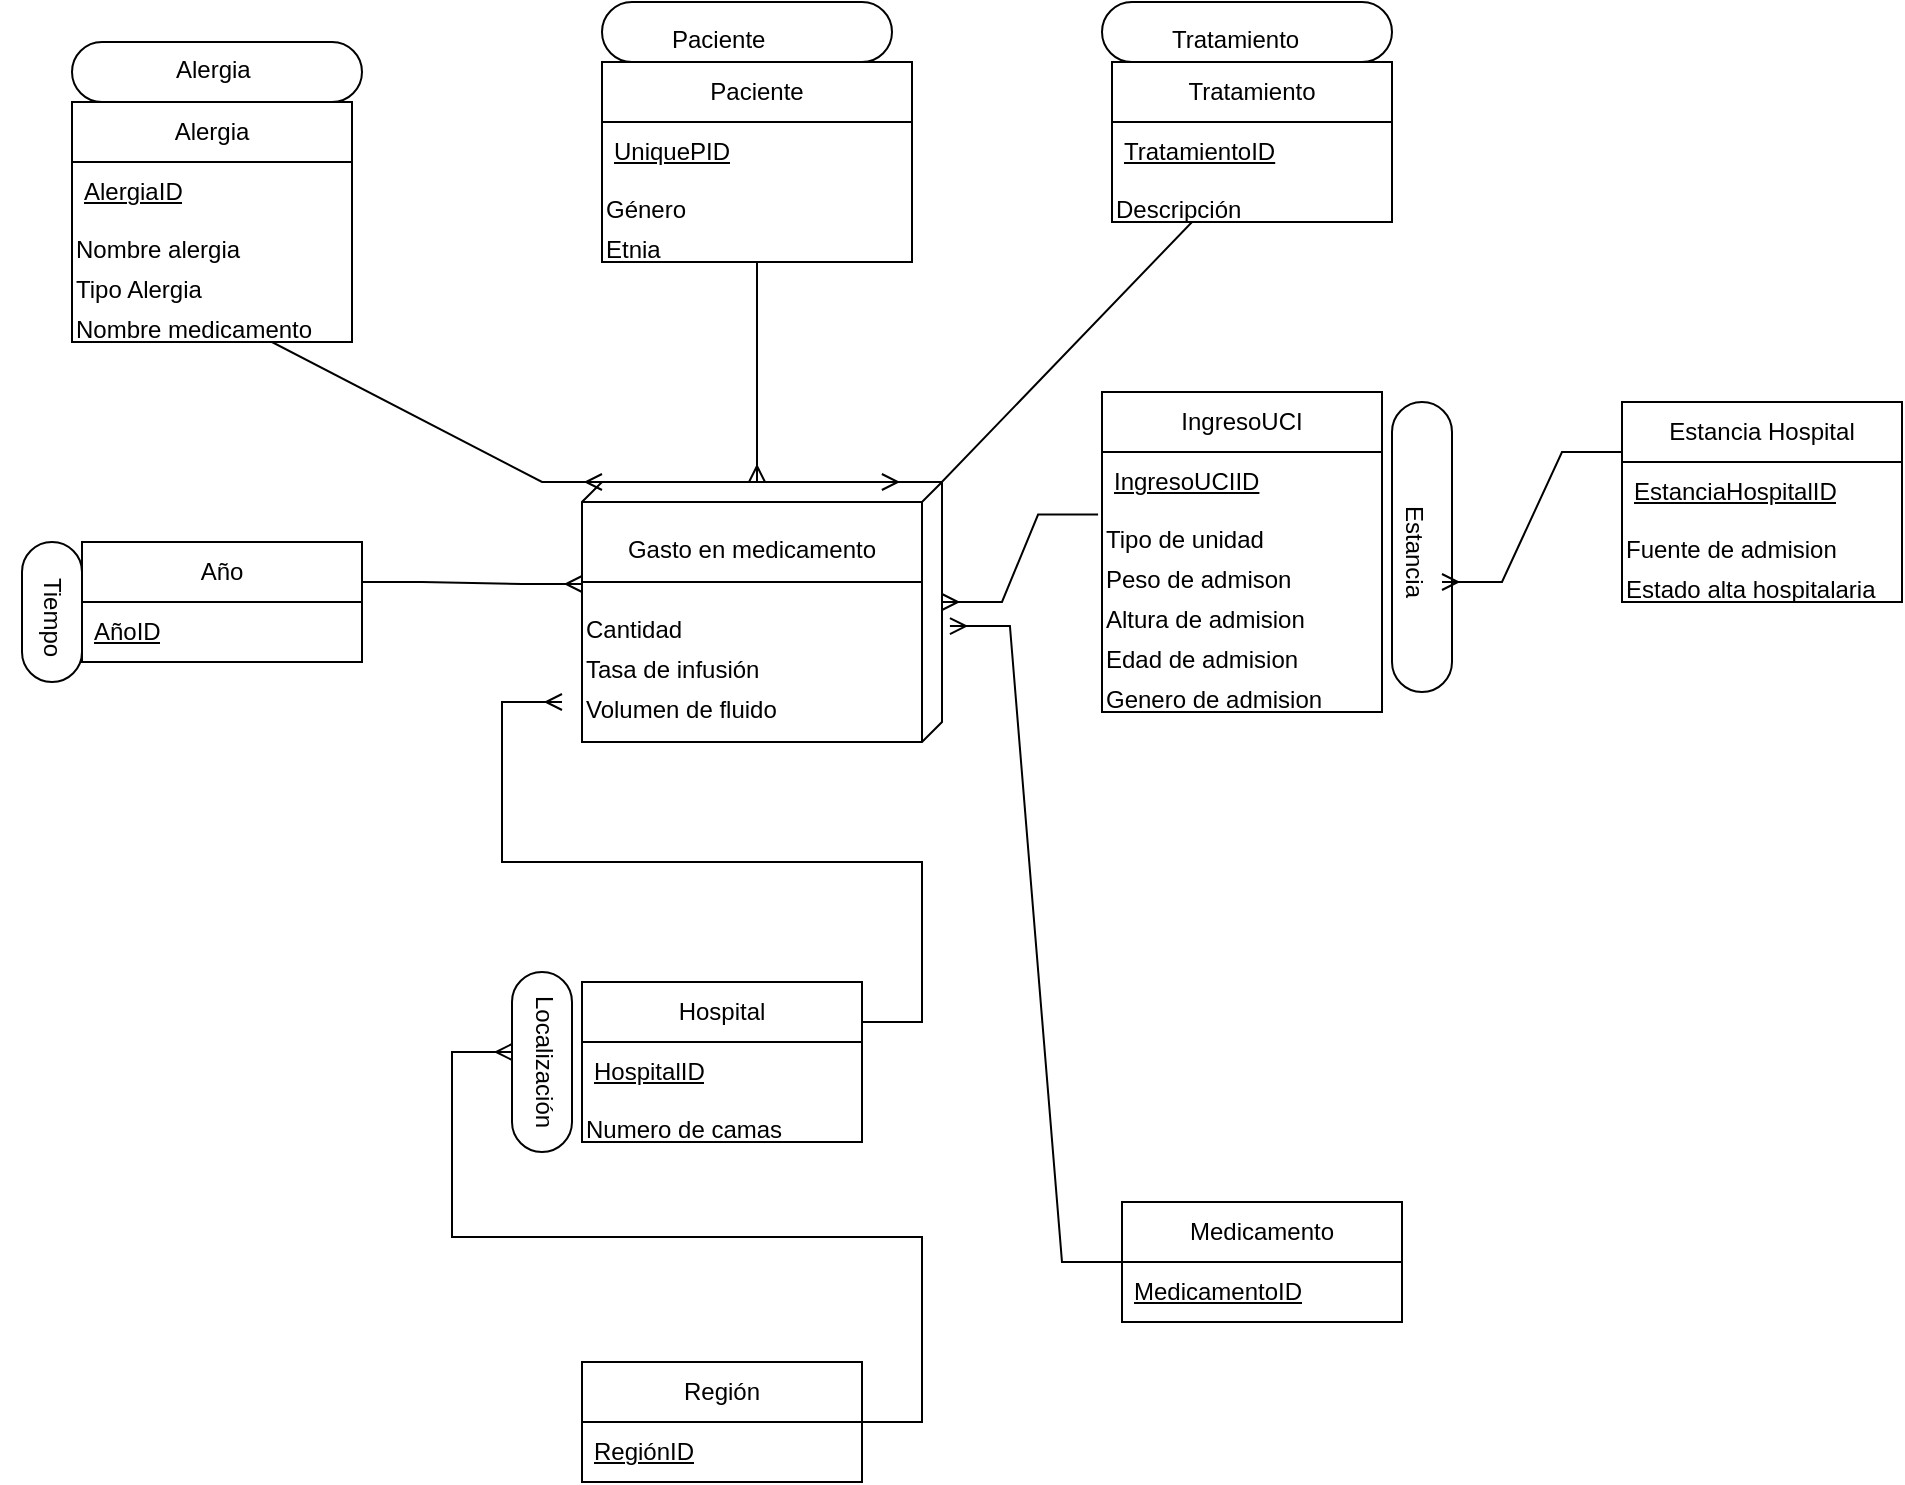 <mxfile version="24.8.4">
  <diagram name="Página-1" id="6Y7BRsBwV7AE-Fat2NN-">
    <mxGraphModel dx="1050" dy="561" grid="1" gridSize="10" guides="1" tooltips="1" connect="1" arrows="1" fold="1" page="1" pageScale="1" pageWidth="827" pageHeight="1169" math="0" shadow="0">
      <root>
        <mxCell id="0" />
        <mxCell id="1" parent="0" />
        <mxCell id="0rnSWCQlwUZsOfia6lN0-42" value="" style="rounded=1;whiteSpace=wrap;html=1;arcSize=50;rotation=90;verticalAlign=bottom;" parent="1" vertex="1">
          <mxGeometry x="667.5" y="347.5" width="145" height="30" as="geometry" />
        </mxCell>
        <mxCell id="0rnSWCQlwUZsOfia6lN0-1" value="Año" style="swimlane;fontStyle=0;childLayout=stackLayout;horizontal=1;startSize=30;horizontalStack=0;resizeParent=1;resizeParentMax=0;resizeLast=0;collapsible=1;marginBottom=0;whiteSpace=wrap;html=1;" parent="1" vertex="1">
          <mxGeometry x="70" y="360" width="140" height="60" as="geometry" />
        </mxCell>
        <mxCell id="0rnSWCQlwUZsOfia6lN0-2" value="&lt;u&gt;AñoID&lt;/u&gt;" style="text;strokeColor=none;fillColor=none;align=left;verticalAlign=middle;spacingLeft=4;spacingRight=4;overflow=hidden;points=[[0,0.5],[1,0.5]];portConstraint=eastwest;rotatable=0;whiteSpace=wrap;html=1;" parent="0rnSWCQlwUZsOfia6lN0-1" vertex="1">
          <mxGeometry y="30" width="140" height="30" as="geometry" />
        </mxCell>
        <mxCell id="0rnSWCQlwUZsOfia6lN0-5" value="" style="verticalAlign=top;align=left;spacingTop=8;spacingLeft=2;spacingRight=12;shape=cube;size=10;direction=south;fontStyle=4;html=1;whiteSpace=wrap;" parent="1" vertex="1">
          <mxGeometry x="320" y="330" width="180" height="130" as="geometry" />
        </mxCell>
        <mxCell id="0rnSWCQlwUZsOfia6lN0-6" value="Cantidad" style="text;whiteSpace=wrap;html=1;" parent="1" vertex="1">
          <mxGeometry x="320" y="390" width="170" height="20" as="geometry" />
        </mxCell>
        <mxCell id="0rnSWCQlwUZsOfia6lN0-7" value="Tasa de infusión" style="text;whiteSpace=wrap;html=1;" parent="1" vertex="1">
          <mxGeometry x="320" y="410" width="170" height="20" as="geometry" />
        </mxCell>
        <mxCell id="0rnSWCQlwUZsOfia6lN0-8" value="" style="endArrow=none;html=1;rounded=0;" parent="1" target="0rnSWCQlwUZsOfia6lN0-5" edge="1">
          <mxGeometry relative="1" as="geometry">
            <mxPoint x="320" y="380" as="sourcePoint" />
            <mxPoint x="480" y="380" as="targetPoint" />
          </mxGeometry>
        </mxCell>
        <mxCell id="0rnSWCQlwUZsOfia6lN0-9" value="" style="endArrow=none;html=1;rounded=0;entryX=1;entryY=0;entryDx=0;entryDy=0;exitX=0.462;exitY=0.989;exitDx=0;exitDy=0;exitPerimeter=0;" parent="1" edge="1">
          <mxGeometry width="50" height="50" relative="1" as="geometry">
            <mxPoint x="321.98" y="380.06" as="sourcePoint" />
            <mxPoint x="490" y="380" as="targetPoint" />
            <Array as="points">
              <mxPoint x="320" y="380" />
            </Array>
          </mxGeometry>
        </mxCell>
        <mxCell id="0rnSWCQlwUZsOfia6lN0-10" value="Gasto en medicamento" style="text;whiteSpace=wrap;html=1;align=center;" parent="1" vertex="1">
          <mxGeometry x="320" y="350" width="170" height="20" as="geometry" />
        </mxCell>
        <mxCell id="0rnSWCQlwUZsOfia6lN0-11" value="Volumen de fluido" style="text;whiteSpace=wrap;html=1;" parent="1" vertex="1">
          <mxGeometry x="320" y="430" width="170" height="20" as="geometry" />
        </mxCell>
        <mxCell id="0rnSWCQlwUZsOfia6lN0-13" value="" style="rounded=1;whiteSpace=wrap;html=1;arcSize=50;rotation=90;" parent="1" vertex="1">
          <mxGeometry x="20" y="380" width="70" height="30" as="geometry" />
        </mxCell>
        <mxCell id="0rnSWCQlwUZsOfia6lN0-14" value="Tiempo" style="text;strokeColor=none;fillColor=none;align=center;verticalAlign=middle;spacingLeft=4;spacingRight=4;overflow=hidden;points=[[0,0.5],[1,0.5]];portConstraint=eastwest;rotatable=0;whiteSpace=wrap;html=1;direction=north;textDirection=vertical-lr;" parent="1" vertex="1">
          <mxGeometry x="30" y="330" width="30" height="70" as="geometry" />
        </mxCell>
        <mxCell id="0rnSWCQlwUZsOfia6lN0-19" value="Hospital" style="swimlane;fontStyle=0;childLayout=stackLayout;horizontal=1;startSize=30;horizontalStack=0;resizeParent=1;resizeParentMax=0;resizeLast=0;collapsible=1;marginBottom=0;whiteSpace=wrap;html=1;" parent="1" vertex="1">
          <mxGeometry x="320" y="580" width="140" height="80" as="geometry" />
        </mxCell>
        <mxCell id="0rnSWCQlwUZsOfia6lN0-20" value="&lt;u&gt;HospitalID&lt;/u&gt;" style="text;strokeColor=none;fillColor=none;align=left;verticalAlign=middle;spacingLeft=4;spacingRight=4;overflow=hidden;points=[[0,0.5],[1,0.5]];portConstraint=eastwest;rotatable=0;whiteSpace=wrap;html=1;" parent="0rnSWCQlwUZsOfia6lN0-19" vertex="1">
          <mxGeometry y="30" width="140" height="30" as="geometry" />
        </mxCell>
        <mxCell id="0rnSWCQlwUZsOfia6lN0-23" value="Numero de camas" style="text;whiteSpace=wrap;html=1;" parent="0rnSWCQlwUZsOfia6lN0-19" vertex="1">
          <mxGeometry y="60" width="140" height="20" as="geometry" />
        </mxCell>
        <mxCell id="0rnSWCQlwUZsOfia6lN0-22" value="" style="edgeStyle=entityRelationEdgeStyle;fontSize=12;html=1;endArrow=ERmany;rounded=0;exitX=1;exitY=0.25;exitDx=0;exitDy=0;" parent="1" source="0rnSWCQlwUZsOfia6lN0-19" edge="1">
          <mxGeometry width="100" height="100" relative="1" as="geometry">
            <mxPoint x="580" y="620" as="sourcePoint" />
            <mxPoint x="310" y="440" as="targetPoint" />
            <Array as="points">
              <mxPoint x="680" y="460" />
              <mxPoint x="480" y="540" />
              <mxPoint x="580" y="550" />
              <mxPoint x="850" y="550" />
            </Array>
          </mxGeometry>
        </mxCell>
        <mxCell id="0rnSWCQlwUZsOfia6lN0-24" value="Región" style="swimlane;fontStyle=0;childLayout=stackLayout;horizontal=1;startSize=30;horizontalStack=0;resizeParent=1;resizeParentMax=0;resizeLast=0;collapsible=1;marginBottom=0;whiteSpace=wrap;html=1;" parent="1" vertex="1">
          <mxGeometry x="320" y="770" width="140" height="60" as="geometry" />
        </mxCell>
        <mxCell id="0rnSWCQlwUZsOfia6lN0-25" value="&lt;u&gt;RegiónID&lt;/u&gt;" style="text;strokeColor=none;fillColor=none;align=left;verticalAlign=middle;spacingLeft=4;spacingRight=4;overflow=hidden;points=[[0,0.5],[1,0.5]];portConstraint=eastwest;rotatable=0;whiteSpace=wrap;html=1;" parent="0rnSWCQlwUZsOfia6lN0-24" vertex="1">
          <mxGeometry y="30" width="140" height="30" as="geometry" />
        </mxCell>
        <mxCell id="0rnSWCQlwUZsOfia6lN0-27" value="" style="edgeStyle=entityRelationEdgeStyle;fontSize=12;html=1;endArrow=ERmany;rounded=0;entryX=1;entryY=0.5;entryDx=0;entryDy=0;" parent="1" source="0rnSWCQlwUZsOfia6lN0-24" edge="1">
          <mxGeometry width="100" height="100" relative="1" as="geometry">
            <mxPoint x="285" y="790" as="sourcePoint" />
            <mxPoint x="285" y="615" as="targetPoint" />
            <Array as="points">
              <mxPoint x="85" y="560" />
              <mxPoint x="-115" y="640" />
              <mxPoint x="-15" y="650" />
              <mxPoint x="255" y="650" />
            </Array>
          </mxGeometry>
        </mxCell>
        <mxCell id="0rnSWCQlwUZsOfia6lN0-28" value="" style="edgeStyle=entityRelationEdgeStyle;fontSize=12;html=1;endArrow=ERmany;rounded=0;" parent="1" edge="1">
          <mxGeometry width="100" height="100" relative="1" as="geometry">
            <mxPoint x="210" y="380" as="sourcePoint" />
            <mxPoint x="320" y="381" as="targetPoint" />
            <Array as="points">
              <mxPoint x="270" y="530" />
              <mxPoint x="270" y="380" />
              <mxPoint x="280" y="490" />
            </Array>
          </mxGeometry>
        </mxCell>
        <mxCell id="0rnSWCQlwUZsOfia6lN0-30" value="" style="rounded=1;whiteSpace=wrap;html=1;arcSize=50;rotation=90;" parent="1" vertex="1">
          <mxGeometry x="255" y="605" width="90" height="30" as="geometry" />
        </mxCell>
        <mxCell id="0rnSWCQlwUZsOfia6lN0-31" value="Localización" style="text;whiteSpace=wrap;html=1;rotation=90;" parent="1" vertex="1">
          <mxGeometry x="265" y="615" width="80" height="20" as="geometry" />
        </mxCell>
        <mxCell id="0rnSWCQlwUZsOfia6lN0-33" value="Medicamento" style="swimlane;fontStyle=0;childLayout=stackLayout;horizontal=1;startSize=30;horizontalStack=0;resizeParent=1;resizeParentMax=0;resizeLast=0;collapsible=1;marginBottom=0;whiteSpace=wrap;html=1;" parent="1" vertex="1">
          <mxGeometry x="590" y="690" width="140" height="60" as="geometry" />
        </mxCell>
        <mxCell id="0rnSWCQlwUZsOfia6lN0-34" value="&lt;u&gt;MedicamentoID&lt;/u&gt;" style="text;strokeColor=none;fillColor=none;align=left;verticalAlign=middle;spacingLeft=4;spacingRight=4;overflow=hidden;points=[[0,0.5],[1,0.5]];portConstraint=eastwest;rotatable=0;whiteSpace=wrap;html=1;" parent="0rnSWCQlwUZsOfia6lN0-33" vertex="1">
          <mxGeometry y="30" width="140" height="30" as="geometry" />
        </mxCell>
        <mxCell id="0rnSWCQlwUZsOfia6lN0-35" value="IngresoUCI" style="swimlane;fontStyle=0;childLayout=stackLayout;horizontal=1;startSize=30;horizontalStack=0;resizeParent=1;resizeParentMax=0;resizeLast=0;collapsible=1;marginBottom=0;whiteSpace=wrap;html=1;" parent="1" vertex="1">
          <mxGeometry x="580" y="285" width="140" height="160" as="geometry" />
        </mxCell>
        <mxCell id="0rnSWCQlwUZsOfia6lN0-36" value="&lt;u&gt;IngresoUCIID&lt;/u&gt;" style="text;strokeColor=none;fillColor=none;align=left;verticalAlign=middle;spacingLeft=4;spacingRight=4;overflow=hidden;points=[[0,0.5],[1,0.5]];portConstraint=eastwest;rotatable=0;whiteSpace=wrap;html=1;" parent="0rnSWCQlwUZsOfia6lN0-35" vertex="1">
          <mxGeometry y="30" width="140" height="30" as="geometry" />
        </mxCell>
        <mxCell id="0rnSWCQlwUZsOfia6lN0-48" value="Tipo de unidad" style="text;whiteSpace=wrap;html=1;" parent="0rnSWCQlwUZsOfia6lN0-35" vertex="1">
          <mxGeometry y="60" width="140" height="20" as="geometry" />
        </mxCell>
        <mxCell id="0rnSWCQlwUZsOfia6lN0-50" value="Peso de admison" style="text;whiteSpace=wrap;html=1;" parent="0rnSWCQlwUZsOfia6lN0-35" vertex="1">
          <mxGeometry y="80" width="140" height="20" as="geometry" />
        </mxCell>
        <mxCell id="0rnSWCQlwUZsOfia6lN0-51" value="Altura de admision" style="text;whiteSpace=wrap;html=1;" parent="0rnSWCQlwUZsOfia6lN0-35" vertex="1">
          <mxGeometry y="100" width="140" height="20" as="geometry" />
        </mxCell>
        <mxCell id="0rnSWCQlwUZsOfia6lN0-72" value="Edad de admision" style="text;whiteSpace=wrap;html=1;" parent="0rnSWCQlwUZsOfia6lN0-35" vertex="1">
          <mxGeometry y="120" width="140" height="20" as="geometry" />
        </mxCell>
        <mxCell id="0rnSWCQlwUZsOfia6lN0-49" value="Genero de admision" style="text;whiteSpace=wrap;html=1;" parent="0rnSWCQlwUZsOfia6lN0-35" vertex="1">
          <mxGeometry y="140" width="140" height="20" as="geometry" />
        </mxCell>
        <mxCell id="0rnSWCQlwUZsOfia6lN0-37" value="Estancia Hospital" style="swimlane;fontStyle=0;childLayout=stackLayout;horizontal=1;startSize=30;horizontalStack=0;resizeParent=1;resizeParentMax=0;resizeLast=0;collapsible=1;marginBottom=0;whiteSpace=wrap;html=1;" parent="1" vertex="1">
          <mxGeometry x="840" y="290" width="140" height="100" as="geometry" />
        </mxCell>
        <mxCell id="0rnSWCQlwUZsOfia6lN0-38" value="&lt;u&gt;EstanciaHospitalID&lt;/u&gt;" style="text;strokeColor=none;fillColor=none;align=left;verticalAlign=middle;spacingLeft=4;spacingRight=4;overflow=hidden;points=[[0,0.5],[1,0.5]];portConstraint=eastwest;rotatable=0;whiteSpace=wrap;html=1;" parent="0rnSWCQlwUZsOfia6lN0-37" vertex="1">
          <mxGeometry y="30" width="140" height="30" as="geometry" />
        </mxCell>
        <mxCell id="0rnSWCQlwUZsOfia6lN0-53" value="Fuente de admision" style="text;whiteSpace=wrap;html=1;" parent="0rnSWCQlwUZsOfia6lN0-37" vertex="1">
          <mxGeometry y="60" width="140" height="20" as="geometry" />
        </mxCell>
        <mxCell id="0rnSWCQlwUZsOfia6lN0-52" value="Estado alta hospitalaria" style="text;whiteSpace=wrap;html=1;" parent="0rnSWCQlwUZsOfia6lN0-37" vertex="1">
          <mxGeometry y="80" width="140" height="20" as="geometry" />
        </mxCell>
        <mxCell id="0rnSWCQlwUZsOfia6lN0-41" value="Estancia" style="text;whiteSpace=wrap;html=1;rotation=90;" parent="1" vertex="1">
          <mxGeometry x="700" y="370" width="80" height="20" as="geometry" />
        </mxCell>
        <mxCell id="0rnSWCQlwUZsOfia6lN0-45" value="" style="edgeStyle=entityRelationEdgeStyle;fontSize=12;html=1;endArrow=ERmany;rounded=0;exitX=-0.014;exitY=0.383;exitDx=0;exitDy=0;exitPerimeter=0;entryX=0;entryY=0;entryDx=60;entryDy=0;entryPerimeter=0;" parent="1" source="0rnSWCQlwUZsOfia6lN0-35" target="0rnSWCQlwUZsOfia6lN0-5" edge="1">
          <mxGeometry width="100" height="100" relative="1" as="geometry">
            <mxPoint x="360" y="530" as="sourcePoint" />
            <mxPoint x="460" y="430" as="targetPoint" />
          </mxGeometry>
        </mxCell>
        <mxCell id="0rnSWCQlwUZsOfia6lN0-46" value="" style="edgeStyle=entityRelationEdgeStyle;fontSize=12;html=1;endArrow=ERmany;rounded=0;exitX=0;exitY=0.5;exitDx=0;exitDy=0;entryX=0.554;entryY=-0.022;entryDx=0;entryDy=0;entryPerimeter=0;" parent="1" source="0rnSWCQlwUZsOfia6lN0-33" target="0rnSWCQlwUZsOfia6lN0-5" edge="1">
          <mxGeometry width="100" height="100" relative="1" as="geometry">
            <mxPoint x="588" y="323" as="sourcePoint" />
            <mxPoint x="510" y="400" as="targetPoint" />
          </mxGeometry>
        </mxCell>
        <mxCell id="0rnSWCQlwUZsOfia6lN0-47" value="" style="edgeStyle=entityRelationEdgeStyle;fontSize=12;html=1;endArrow=ERmany;rounded=0;exitX=0;exitY=0.25;exitDx=0;exitDy=0;entryX=0.5;entryY=0;entryDx=0;entryDy=0;" parent="1" source="0rnSWCQlwUZsOfia6lN0-37" target="0rnSWCQlwUZsOfia6lN0-41" edge="1">
          <mxGeometry width="100" height="100" relative="1" as="geometry">
            <mxPoint x="620" y="460" as="sourcePoint" />
            <mxPoint x="680" y="390" as="targetPoint" />
          </mxGeometry>
        </mxCell>
        <mxCell id="0rnSWCQlwUZsOfia6lN0-54" value="Alergia" style="swimlane;fontStyle=0;childLayout=stackLayout;horizontal=1;startSize=30;horizontalStack=0;resizeParent=1;resizeParentMax=0;resizeLast=0;collapsible=1;marginBottom=0;whiteSpace=wrap;html=1;" parent="1" vertex="1">
          <mxGeometry x="65" y="140" width="140" height="120" as="geometry" />
        </mxCell>
        <mxCell id="0rnSWCQlwUZsOfia6lN0-55" value="&lt;u&gt;AlergiaID&lt;/u&gt;" style="text;strokeColor=none;fillColor=none;align=left;verticalAlign=middle;spacingLeft=4;spacingRight=4;overflow=hidden;points=[[0,0.5],[1,0.5]];portConstraint=eastwest;rotatable=0;whiteSpace=wrap;html=1;" parent="0rnSWCQlwUZsOfia6lN0-54" vertex="1">
          <mxGeometry y="30" width="140" height="30" as="geometry" />
        </mxCell>
        <mxCell id="0rnSWCQlwUZsOfia6lN0-57" value="Nombre alergia" style="text;whiteSpace=wrap;html=1;" parent="0rnSWCQlwUZsOfia6lN0-54" vertex="1">
          <mxGeometry y="60" width="140" height="20" as="geometry" />
        </mxCell>
        <mxCell id="0rnSWCQlwUZsOfia6lN0-58" value="Tipo Alergia" style="text;whiteSpace=wrap;html=1;" parent="0rnSWCQlwUZsOfia6lN0-54" vertex="1">
          <mxGeometry y="80" width="140" height="20" as="geometry" />
        </mxCell>
        <mxCell id="0rnSWCQlwUZsOfia6lN0-59" value="Nombre medicamento" style="text;whiteSpace=wrap;html=1;" parent="0rnSWCQlwUZsOfia6lN0-54" vertex="1">
          <mxGeometry y="100" width="140" height="20" as="geometry" />
        </mxCell>
        <mxCell id="0rnSWCQlwUZsOfia6lN0-60" value="Tratamiento" style="swimlane;fontStyle=0;childLayout=stackLayout;horizontal=1;startSize=30;horizontalStack=0;resizeParent=1;resizeParentMax=0;resizeLast=0;collapsible=1;marginBottom=0;whiteSpace=wrap;html=1;" parent="1" vertex="1">
          <mxGeometry x="585" y="120" width="140" height="80" as="geometry" />
        </mxCell>
        <mxCell id="0rnSWCQlwUZsOfia6lN0-61" value="&lt;u style=&quot;background-color: initial;&quot;&gt;TratamientoID&lt;/u&gt;" style="text;strokeColor=none;fillColor=none;align=left;verticalAlign=middle;spacingLeft=4;spacingRight=4;overflow=hidden;points=[[0,0.5],[1,0.5]];portConstraint=eastwest;rotatable=0;whiteSpace=wrap;html=1;" parent="0rnSWCQlwUZsOfia6lN0-60" vertex="1">
          <mxGeometry y="30" width="140" height="30" as="geometry" />
        </mxCell>
        <mxCell id="0rnSWCQlwUZsOfia6lN0-62" value="Descripción" style="text;whiteSpace=wrap;html=1;" parent="0rnSWCQlwUZsOfia6lN0-60" vertex="1">
          <mxGeometry y="60" width="140" height="20" as="geometry" />
        </mxCell>
        <mxCell id="0rnSWCQlwUZsOfia6lN0-66" value="" style="rounded=1;whiteSpace=wrap;html=1;arcSize=50;rotation=0;verticalAlign=bottom;" parent="1" vertex="1">
          <mxGeometry x="580" y="90" width="145" height="30" as="geometry" />
        </mxCell>
        <mxCell id="0rnSWCQlwUZsOfia6lN0-67" value="" style="rounded=1;whiteSpace=wrap;html=1;arcSize=50;rotation=0;verticalAlign=bottom;" parent="1" vertex="1">
          <mxGeometry x="65" y="110" width="145" height="30" as="geometry" />
        </mxCell>
        <mxCell id="0rnSWCQlwUZsOfia6lN0-68" value="Tratamiento" style="text;whiteSpace=wrap;html=1;rotation=0;" parent="1" vertex="1">
          <mxGeometry x="612.5" y="95" width="80" height="20" as="geometry" />
        </mxCell>
        <mxCell id="0rnSWCQlwUZsOfia6lN0-69" value="Alergia" style="text;whiteSpace=wrap;html=1;rotation=0;" parent="1" vertex="1">
          <mxGeometry x="115" y="110" width="80" height="20" as="geometry" />
        </mxCell>
        <mxCell id="0rnSWCQlwUZsOfia6lN0-70" value="" style="edgeStyle=entityRelationEdgeStyle;fontSize=12;html=1;endArrow=ERmany;rounded=0;exitX=0.5;exitY=1;exitDx=0;exitDy=0;entryX=0;entryY=0;entryDx=0;entryDy=170;entryPerimeter=0;" parent="1" source="0rnSWCQlwUZsOfia6lN0-59" target="0rnSWCQlwUZsOfia6lN0-5" edge="1">
          <mxGeometry width="100" height="100" relative="1" as="geometry">
            <mxPoint x="535.61" y="200" as="sourcePoint" />
            <mxPoint x="274.39" y="323.96" as="targetPoint" />
          </mxGeometry>
        </mxCell>
        <mxCell id="0rnSWCQlwUZsOfia6lN0-71" value="" style="edgeStyle=entityRelationEdgeStyle;fontSize=12;html=1;endArrow=ERmany;rounded=0;exitX=0.5;exitY=1;exitDx=0;exitDy=0;entryX=0;entryY=0.167;entryDx=0;entryDy=0;entryPerimeter=0;" parent="1" target="0rnSWCQlwUZsOfia6lN0-5" edge="1" source="0rnSWCQlwUZsOfia6lN0-62">
          <mxGeometry width="100" height="100" relative="1" as="geometry">
            <mxPoint x="567.5" y="731" as="sourcePoint" />
            <mxPoint x="477.5" y="280" as="targetPoint" />
          </mxGeometry>
        </mxCell>
        <mxCell id="bctwhJUAPt9a3tQ_kbxR-13" value="Paciente" style="swimlane;fontStyle=0;childLayout=stackLayout;horizontal=1;startSize=30;horizontalStack=0;resizeParent=1;resizeParentMax=0;resizeLast=0;collapsible=1;marginBottom=0;whiteSpace=wrap;html=1;" vertex="1" parent="1">
          <mxGeometry x="330" y="120" width="155" height="100" as="geometry" />
        </mxCell>
        <mxCell id="bctwhJUAPt9a3tQ_kbxR-14" value="&lt;u&gt;UniquePID&lt;/u&gt;" style="text;strokeColor=none;fillColor=none;align=left;verticalAlign=middle;spacingLeft=4;spacingRight=4;overflow=hidden;points=[[0,0.5],[1,0.5]];portConstraint=eastwest;rotatable=0;whiteSpace=wrap;html=1;" vertex="1" parent="bctwhJUAPt9a3tQ_kbxR-13">
          <mxGeometry y="30" width="155" height="30" as="geometry" />
        </mxCell>
        <mxCell id="bctwhJUAPt9a3tQ_kbxR-15" value="Género" style="text;whiteSpace=wrap;html=1;" vertex="1" parent="bctwhJUAPt9a3tQ_kbxR-13">
          <mxGeometry y="60" width="155" height="20" as="geometry" />
        </mxCell>
        <mxCell id="bctwhJUAPt9a3tQ_kbxR-19" style="edgeStyle=orthogonalEdgeStyle;rounded=0;orthogonalLoop=1;jettySize=auto;html=1;endArrow=ERmany;endFill=0;" edge="1" parent="bctwhJUAPt9a3tQ_kbxR-13" source="bctwhJUAPt9a3tQ_kbxR-18">
          <mxGeometry relative="1" as="geometry">
            <mxPoint x="77.5" y="210" as="targetPoint" />
          </mxGeometry>
        </mxCell>
        <mxCell id="bctwhJUAPt9a3tQ_kbxR-18" value="Etnia" style="text;whiteSpace=wrap;html=1;" vertex="1" parent="bctwhJUAPt9a3tQ_kbxR-13">
          <mxGeometry y="80" width="155" height="20" as="geometry" />
        </mxCell>
        <mxCell id="bctwhJUAPt9a3tQ_kbxR-16" value="" style="rounded=1;whiteSpace=wrap;html=1;arcSize=50;rotation=0;verticalAlign=bottom;" vertex="1" parent="1">
          <mxGeometry x="330" y="90" width="145" height="30" as="geometry" />
        </mxCell>
        <mxCell id="bctwhJUAPt9a3tQ_kbxR-17" value="Paciente" style="text;whiteSpace=wrap;html=1;rotation=0;" vertex="1" parent="1">
          <mxGeometry x="362.5" y="95" width="80" height="20" as="geometry" />
        </mxCell>
      </root>
    </mxGraphModel>
  </diagram>
</mxfile>
